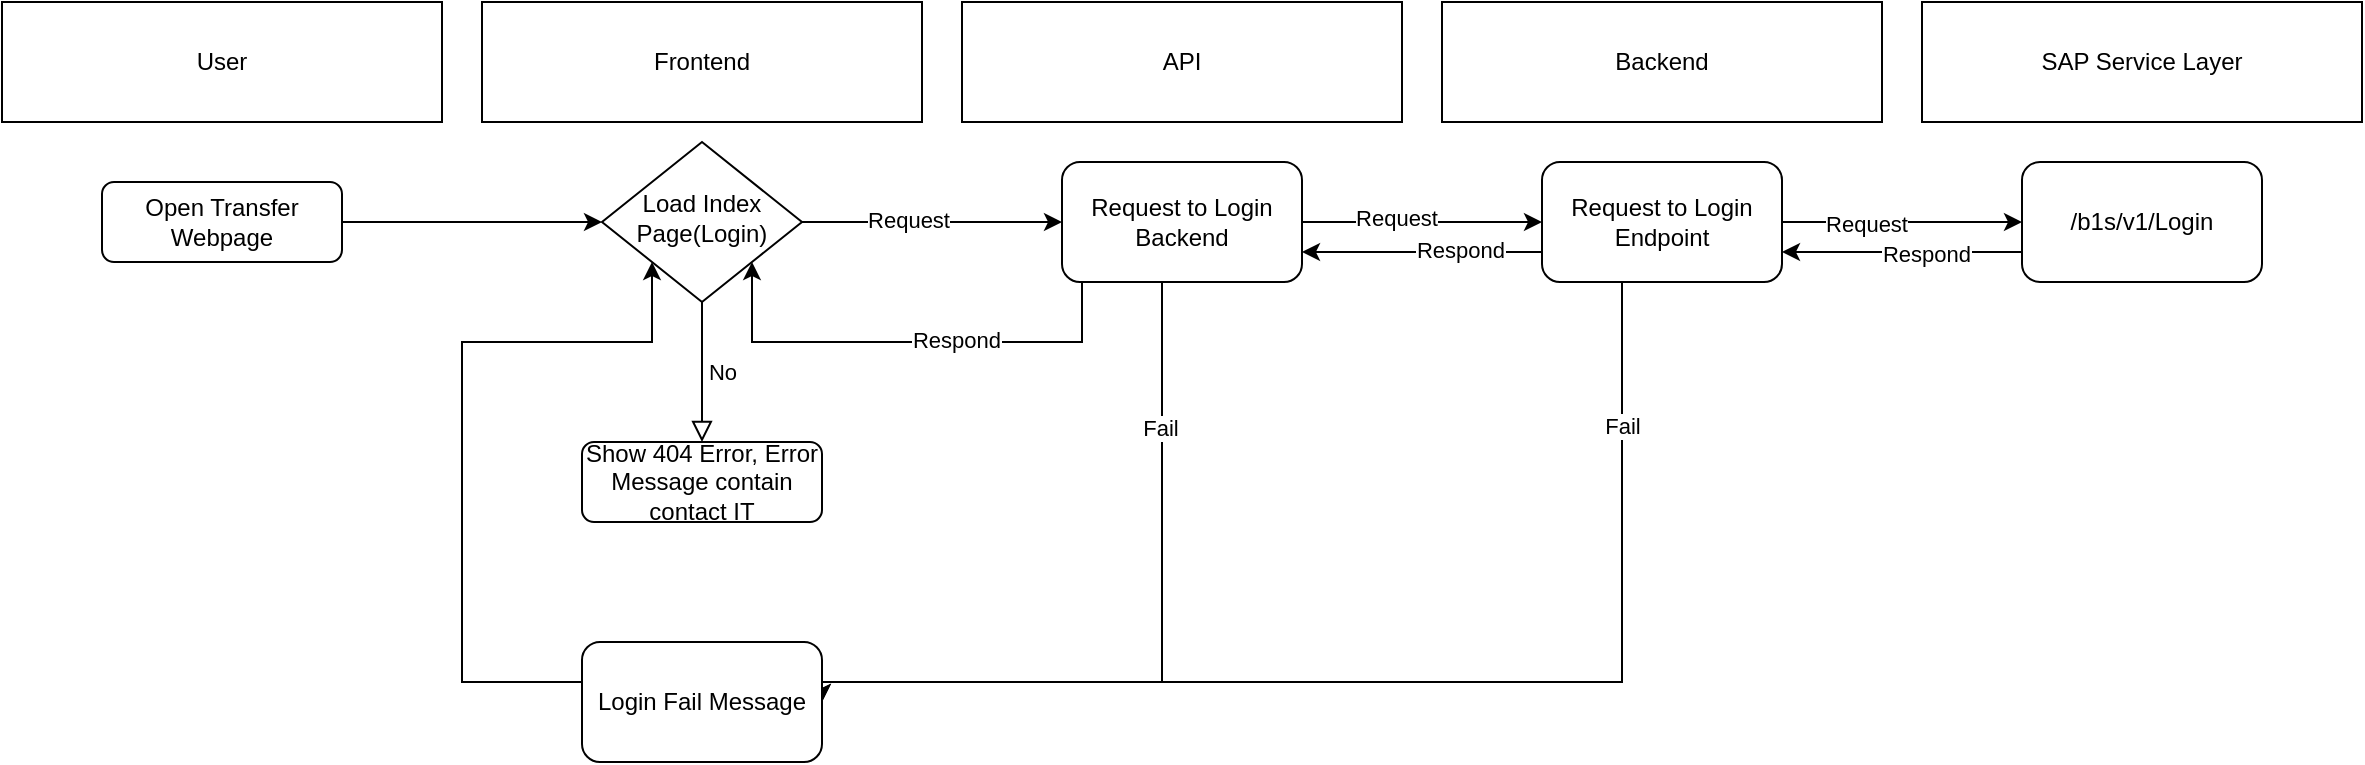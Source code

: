 <mxfile version="21.1.4" type="github">
  <diagram id="C5RBs43oDa-KdzZeNtuy" name="Page-1">
    <mxGraphModel dx="1194" dy="717" grid="1" gridSize="10" guides="1" tooltips="1" connect="1" arrows="1" fold="1" page="1" pageScale="1" pageWidth="827" pageHeight="1169" math="0" shadow="0">
      <root>
        <mxCell id="WIyWlLk6GJQsqaUBKTNV-0" />
        <mxCell id="WIyWlLk6GJQsqaUBKTNV-1" parent="WIyWlLk6GJQsqaUBKTNV-0" />
        <mxCell id="266Brj4KPM92YKpS748g-10" style="edgeStyle=orthogonalEdgeStyle;rounded=0;orthogonalLoop=1;jettySize=auto;html=1;entryX=0;entryY=0.5;entryDx=0;entryDy=0;" edge="1" parent="WIyWlLk6GJQsqaUBKTNV-1" source="WIyWlLk6GJQsqaUBKTNV-3" target="WIyWlLk6GJQsqaUBKTNV-6">
          <mxGeometry relative="1" as="geometry" />
        </mxCell>
        <mxCell id="WIyWlLk6GJQsqaUBKTNV-3" value="Open Transfer Webpage" style="rounded=1;whiteSpace=wrap;html=1;fontSize=12;glass=0;strokeWidth=1;shadow=0;" parent="WIyWlLk6GJQsqaUBKTNV-1" vertex="1">
          <mxGeometry x="80" y="100" width="120" height="40" as="geometry" />
        </mxCell>
        <mxCell id="WIyWlLk6GJQsqaUBKTNV-5" value="No" style="edgeStyle=orthogonalEdgeStyle;rounded=0;html=1;jettySize=auto;orthogonalLoop=1;fontSize=11;endArrow=block;endFill=0;endSize=8;strokeWidth=1;shadow=0;labelBackgroundColor=none;" parent="WIyWlLk6GJQsqaUBKTNV-1" source="WIyWlLk6GJQsqaUBKTNV-6" target="WIyWlLk6GJQsqaUBKTNV-7" edge="1">
          <mxGeometry y="10" relative="1" as="geometry">
            <mxPoint as="offset" />
          </mxGeometry>
        </mxCell>
        <mxCell id="266Brj4KPM92YKpS748g-17" style="edgeStyle=orthogonalEdgeStyle;rounded=0;orthogonalLoop=1;jettySize=auto;html=1;entryX=0;entryY=0.5;entryDx=0;entryDy=0;" edge="1" parent="WIyWlLk6GJQsqaUBKTNV-1" source="WIyWlLk6GJQsqaUBKTNV-6" target="266Brj4KPM92YKpS748g-11">
          <mxGeometry relative="1" as="geometry" />
        </mxCell>
        <mxCell id="266Brj4KPM92YKpS748g-18" value="Request" style="edgeLabel;html=1;align=center;verticalAlign=middle;resizable=0;points=[];" vertex="1" connectable="0" parent="266Brj4KPM92YKpS748g-17">
          <mxGeometry x="-0.183" y="1" relative="1" as="geometry">
            <mxPoint as="offset" />
          </mxGeometry>
        </mxCell>
        <mxCell id="WIyWlLk6GJQsqaUBKTNV-6" value="Load Index Page(Login)" style="rhombus;whiteSpace=wrap;html=1;shadow=0;fontFamily=Helvetica;fontSize=12;align=center;strokeWidth=1;spacing=6;spacingTop=-4;" parent="WIyWlLk6GJQsqaUBKTNV-1" vertex="1">
          <mxGeometry x="330" y="80" width="100" height="80" as="geometry" />
        </mxCell>
        <mxCell id="WIyWlLk6GJQsqaUBKTNV-7" value="Show 404 Error, Error Message contain contact IT" style="rounded=1;whiteSpace=wrap;html=1;fontSize=12;glass=0;strokeWidth=1;shadow=0;" parent="WIyWlLk6GJQsqaUBKTNV-1" vertex="1">
          <mxGeometry x="320" y="230" width="120" height="40" as="geometry" />
        </mxCell>
        <mxCell id="266Brj4KPM92YKpS748g-0" value="User" style="rounded=0;whiteSpace=wrap;html=1;" vertex="1" parent="WIyWlLk6GJQsqaUBKTNV-1">
          <mxGeometry x="30" y="10" width="220" height="60" as="geometry" />
        </mxCell>
        <mxCell id="266Brj4KPM92YKpS748g-4" value="Frontend" style="rounded=0;whiteSpace=wrap;html=1;" vertex="1" parent="WIyWlLk6GJQsqaUBKTNV-1">
          <mxGeometry x="270" y="10" width="220" height="60" as="geometry" />
        </mxCell>
        <mxCell id="266Brj4KPM92YKpS748g-5" value="SAP Service Layer" style="rounded=0;whiteSpace=wrap;html=1;" vertex="1" parent="WIyWlLk6GJQsqaUBKTNV-1">
          <mxGeometry x="990" y="10" width="220" height="60" as="geometry" />
        </mxCell>
        <mxCell id="266Brj4KPM92YKpS748g-6" value="API" style="rounded=0;whiteSpace=wrap;html=1;" vertex="1" parent="WIyWlLk6GJQsqaUBKTNV-1">
          <mxGeometry x="510" y="10" width="220" height="60" as="geometry" />
        </mxCell>
        <mxCell id="266Brj4KPM92YKpS748g-7" value="Backend" style="rounded=0;whiteSpace=wrap;html=1;" vertex="1" parent="WIyWlLk6GJQsqaUBKTNV-1">
          <mxGeometry x="750" y="10" width="220" height="60" as="geometry" />
        </mxCell>
        <mxCell id="266Brj4KPM92YKpS748g-13" style="edgeStyle=orthogonalEdgeStyle;rounded=0;orthogonalLoop=1;jettySize=auto;html=1;entryX=0;entryY=0.5;entryDx=0;entryDy=0;" edge="1" parent="WIyWlLk6GJQsqaUBKTNV-1" source="266Brj4KPM92YKpS748g-11" target="266Brj4KPM92YKpS748g-12">
          <mxGeometry relative="1" as="geometry" />
        </mxCell>
        <mxCell id="266Brj4KPM92YKpS748g-28" value="Request" style="edgeLabel;html=1;align=center;verticalAlign=middle;resizable=0;points=[];" vertex="1" connectable="0" parent="266Brj4KPM92YKpS748g-13">
          <mxGeometry x="-0.218" y="2" relative="1" as="geometry">
            <mxPoint as="offset" />
          </mxGeometry>
        </mxCell>
        <mxCell id="266Brj4KPM92YKpS748g-22" style="edgeStyle=orthogonalEdgeStyle;rounded=0;orthogonalLoop=1;jettySize=auto;html=1;entryX=1;entryY=0.5;entryDx=0;entryDy=0;" edge="1" parent="WIyWlLk6GJQsqaUBKTNV-1" source="266Brj4KPM92YKpS748g-11" target="266Brj4KPM92YKpS748g-21">
          <mxGeometry relative="1" as="geometry">
            <Array as="points">
              <mxPoint x="610" y="350" />
            </Array>
          </mxGeometry>
        </mxCell>
        <mxCell id="266Brj4KPM92YKpS748g-24" value="Fail" style="edgeLabel;html=1;align=center;verticalAlign=middle;resizable=0;points=[];" vertex="1" connectable="0" parent="266Brj4KPM92YKpS748g-22">
          <mxGeometry x="-0.616" y="-1" relative="1" as="geometry">
            <mxPoint as="offset" />
          </mxGeometry>
        </mxCell>
        <mxCell id="266Brj4KPM92YKpS748g-34" style="edgeStyle=orthogonalEdgeStyle;rounded=0;orthogonalLoop=1;jettySize=auto;html=1;entryX=1;entryY=1;entryDx=0;entryDy=0;" edge="1" parent="WIyWlLk6GJQsqaUBKTNV-1" source="266Brj4KPM92YKpS748g-11" target="WIyWlLk6GJQsqaUBKTNV-6">
          <mxGeometry relative="1" as="geometry">
            <mxPoint x="440" y="150" as="targetPoint" />
            <Array as="points">
              <mxPoint x="570" y="180" />
              <mxPoint x="405" y="180" />
            </Array>
          </mxGeometry>
        </mxCell>
        <mxCell id="266Brj4KPM92YKpS748g-35" value="Respond" style="edgeLabel;html=1;align=center;verticalAlign=middle;resizable=0;points=[];" vertex="1" connectable="0" parent="266Brj4KPM92YKpS748g-34">
          <mxGeometry x="-0.205" y="-1" relative="1" as="geometry">
            <mxPoint as="offset" />
          </mxGeometry>
        </mxCell>
        <mxCell id="266Brj4KPM92YKpS748g-11" value="Request to Login Backend" style="rounded=1;whiteSpace=wrap;html=1;" vertex="1" parent="WIyWlLk6GJQsqaUBKTNV-1">
          <mxGeometry x="560" y="90" width="120" height="60" as="geometry" />
        </mxCell>
        <mxCell id="266Brj4KPM92YKpS748g-16" style="edgeStyle=orthogonalEdgeStyle;rounded=0;orthogonalLoop=1;jettySize=auto;html=1;entryX=0;entryY=0.5;entryDx=0;entryDy=0;" edge="1" parent="WIyWlLk6GJQsqaUBKTNV-1" source="266Brj4KPM92YKpS748g-12" target="266Brj4KPM92YKpS748g-15">
          <mxGeometry relative="1" as="geometry" />
        </mxCell>
        <mxCell id="266Brj4KPM92YKpS748g-29" value="Request" style="edgeLabel;html=1;align=center;verticalAlign=middle;resizable=0;points=[];" vertex="1" connectable="0" parent="266Brj4KPM92YKpS748g-16">
          <mxGeometry x="-0.309" y="-1" relative="1" as="geometry">
            <mxPoint as="offset" />
          </mxGeometry>
        </mxCell>
        <mxCell id="266Brj4KPM92YKpS748g-23" style="edgeStyle=orthogonalEdgeStyle;rounded=0;orthogonalLoop=1;jettySize=auto;html=1;entryX=1;entryY=0.5;entryDx=0;entryDy=0;" edge="1" parent="WIyWlLk6GJQsqaUBKTNV-1" source="266Brj4KPM92YKpS748g-12" target="266Brj4KPM92YKpS748g-21">
          <mxGeometry relative="1" as="geometry">
            <Array as="points">
              <mxPoint x="840" y="350" />
            </Array>
          </mxGeometry>
        </mxCell>
        <mxCell id="266Brj4KPM92YKpS748g-25" value="Fail" style="edgeLabel;html=1;align=center;verticalAlign=middle;resizable=0;points=[];" vertex="1" connectable="0" parent="266Brj4KPM92YKpS748g-23">
          <mxGeometry x="-0.743" relative="1" as="geometry">
            <mxPoint y="-7" as="offset" />
          </mxGeometry>
        </mxCell>
        <mxCell id="266Brj4KPM92YKpS748g-32" style="edgeStyle=orthogonalEdgeStyle;rounded=0;orthogonalLoop=1;jettySize=auto;html=1;entryX=1;entryY=0.75;entryDx=0;entryDy=0;" edge="1" parent="WIyWlLk6GJQsqaUBKTNV-1" source="266Brj4KPM92YKpS748g-12" target="266Brj4KPM92YKpS748g-11">
          <mxGeometry relative="1" as="geometry">
            <Array as="points">
              <mxPoint x="750" y="135" />
              <mxPoint x="750" y="135" />
            </Array>
          </mxGeometry>
        </mxCell>
        <mxCell id="266Brj4KPM92YKpS748g-33" value="Respond" style="edgeLabel;html=1;align=center;verticalAlign=middle;resizable=0;points=[];" vertex="1" connectable="0" parent="266Brj4KPM92YKpS748g-32">
          <mxGeometry x="-0.309" y="-1" relative="1" as="geometry">
            <mxPoint as="offset" />
          </mxGeometry>
        </mxCell>
        <mxCell id="266Brj4KPM92YKpS748g-12" value="Request to Login Endpoint" style="rounded=1;whiteSpace=wrap;html=1;" vertex="1" parent="WIyWlLk6GJQsqaUBKTNV-1">
          <mxGeometry x="800" y="90" width="120" height="60" as="geometry" />
        </mxCell>
        <mxCell id="266Brj4KPM92YKpS748g-30" style="edgeStyle=orthogonalEdgeStyle;rounded=0;orthogonalLoop=1;jettySize=auto;html=1;entryX=1;entryY=0.75;entryDx=0;entryDy=0;" edge="1" parent="WIyWlLk6GJQsqaUBKTNV-1" source="266Brj4KPM92YKpS748g-15" target="266Brj4KPM92YKpS748g-12">
          <mxGeometry relative="1" as="geometry">
            <Array as="points">
              <mxPoint x="990" y="135" />
              <mxPoint x="990" y="135" />
            </Array>
          </mxGeometry>
        </mxCell>
        <mxCell id="266Brj4KPM92YKpS748g-31" value="Respond" style="edgeLabel;html=1;align=center;verticalAlign=middle;resizable=0;points=[];" vertex="1" connectable="0" parent="266Brj4KPM92YKpS748g-30">
          <mxGeometry x="-0.2" y="1" relative="1" as="geometry">
            <mxPoint as="offset" />
          </mxGeometry>
        </mxCell>
        <mxCell id="266Brj4KPM92YKpS748g-15" value="/b1s/v1/Login" style="rounded=1;whiteSpace=wrap;html=1;" vertex="1" parent="WIyWlLk6GJQsqaUBKTNV-1">
          <mxGeometry x="1040" y="90" width="120" height="60" as="geometry" />
        </mxCell>
        <mxCell id="266Brj4KPM92YKpS748g-38" style="edgeStyle=orthogonalEdgeStyle;rounded=0;orthogonalLoop=1;jettySize=auto;html=1;entryX=0;entryY=1;entryDx=0;entryDy=0;" edge="1" parent="WIyWlLk6GJQsqaUBKTNV-1" source="266Brj4KPM92YKpS748g-21" target="WIyWlLk6GJQsqaUBKTNV-6">
          <mxGeometry relative="1" as="geometry">
            <Array as="points">
              <mxPoint x="260" y="350" />
              <mxPoint x="260" y="180" />
              <mxPoint x="355" y="180" />
            </Array>
          </mxGeometry>
        </mxCell>
        <mxCell id="266Brj4KPM92YKpS748g-21" value="Login Fail Message" style="rounded=1;whiteSpace=wrap;html=1;" vertex="1" parent="WIyWlLk6GJQsqaUBKTNV-1">
          <mxGeometry x="320" y="330" width="120" height="60" as="geometry" />
        </mxCell>
      </root>
    </mxGraphModel>
  </diagram>
</mxfile>
